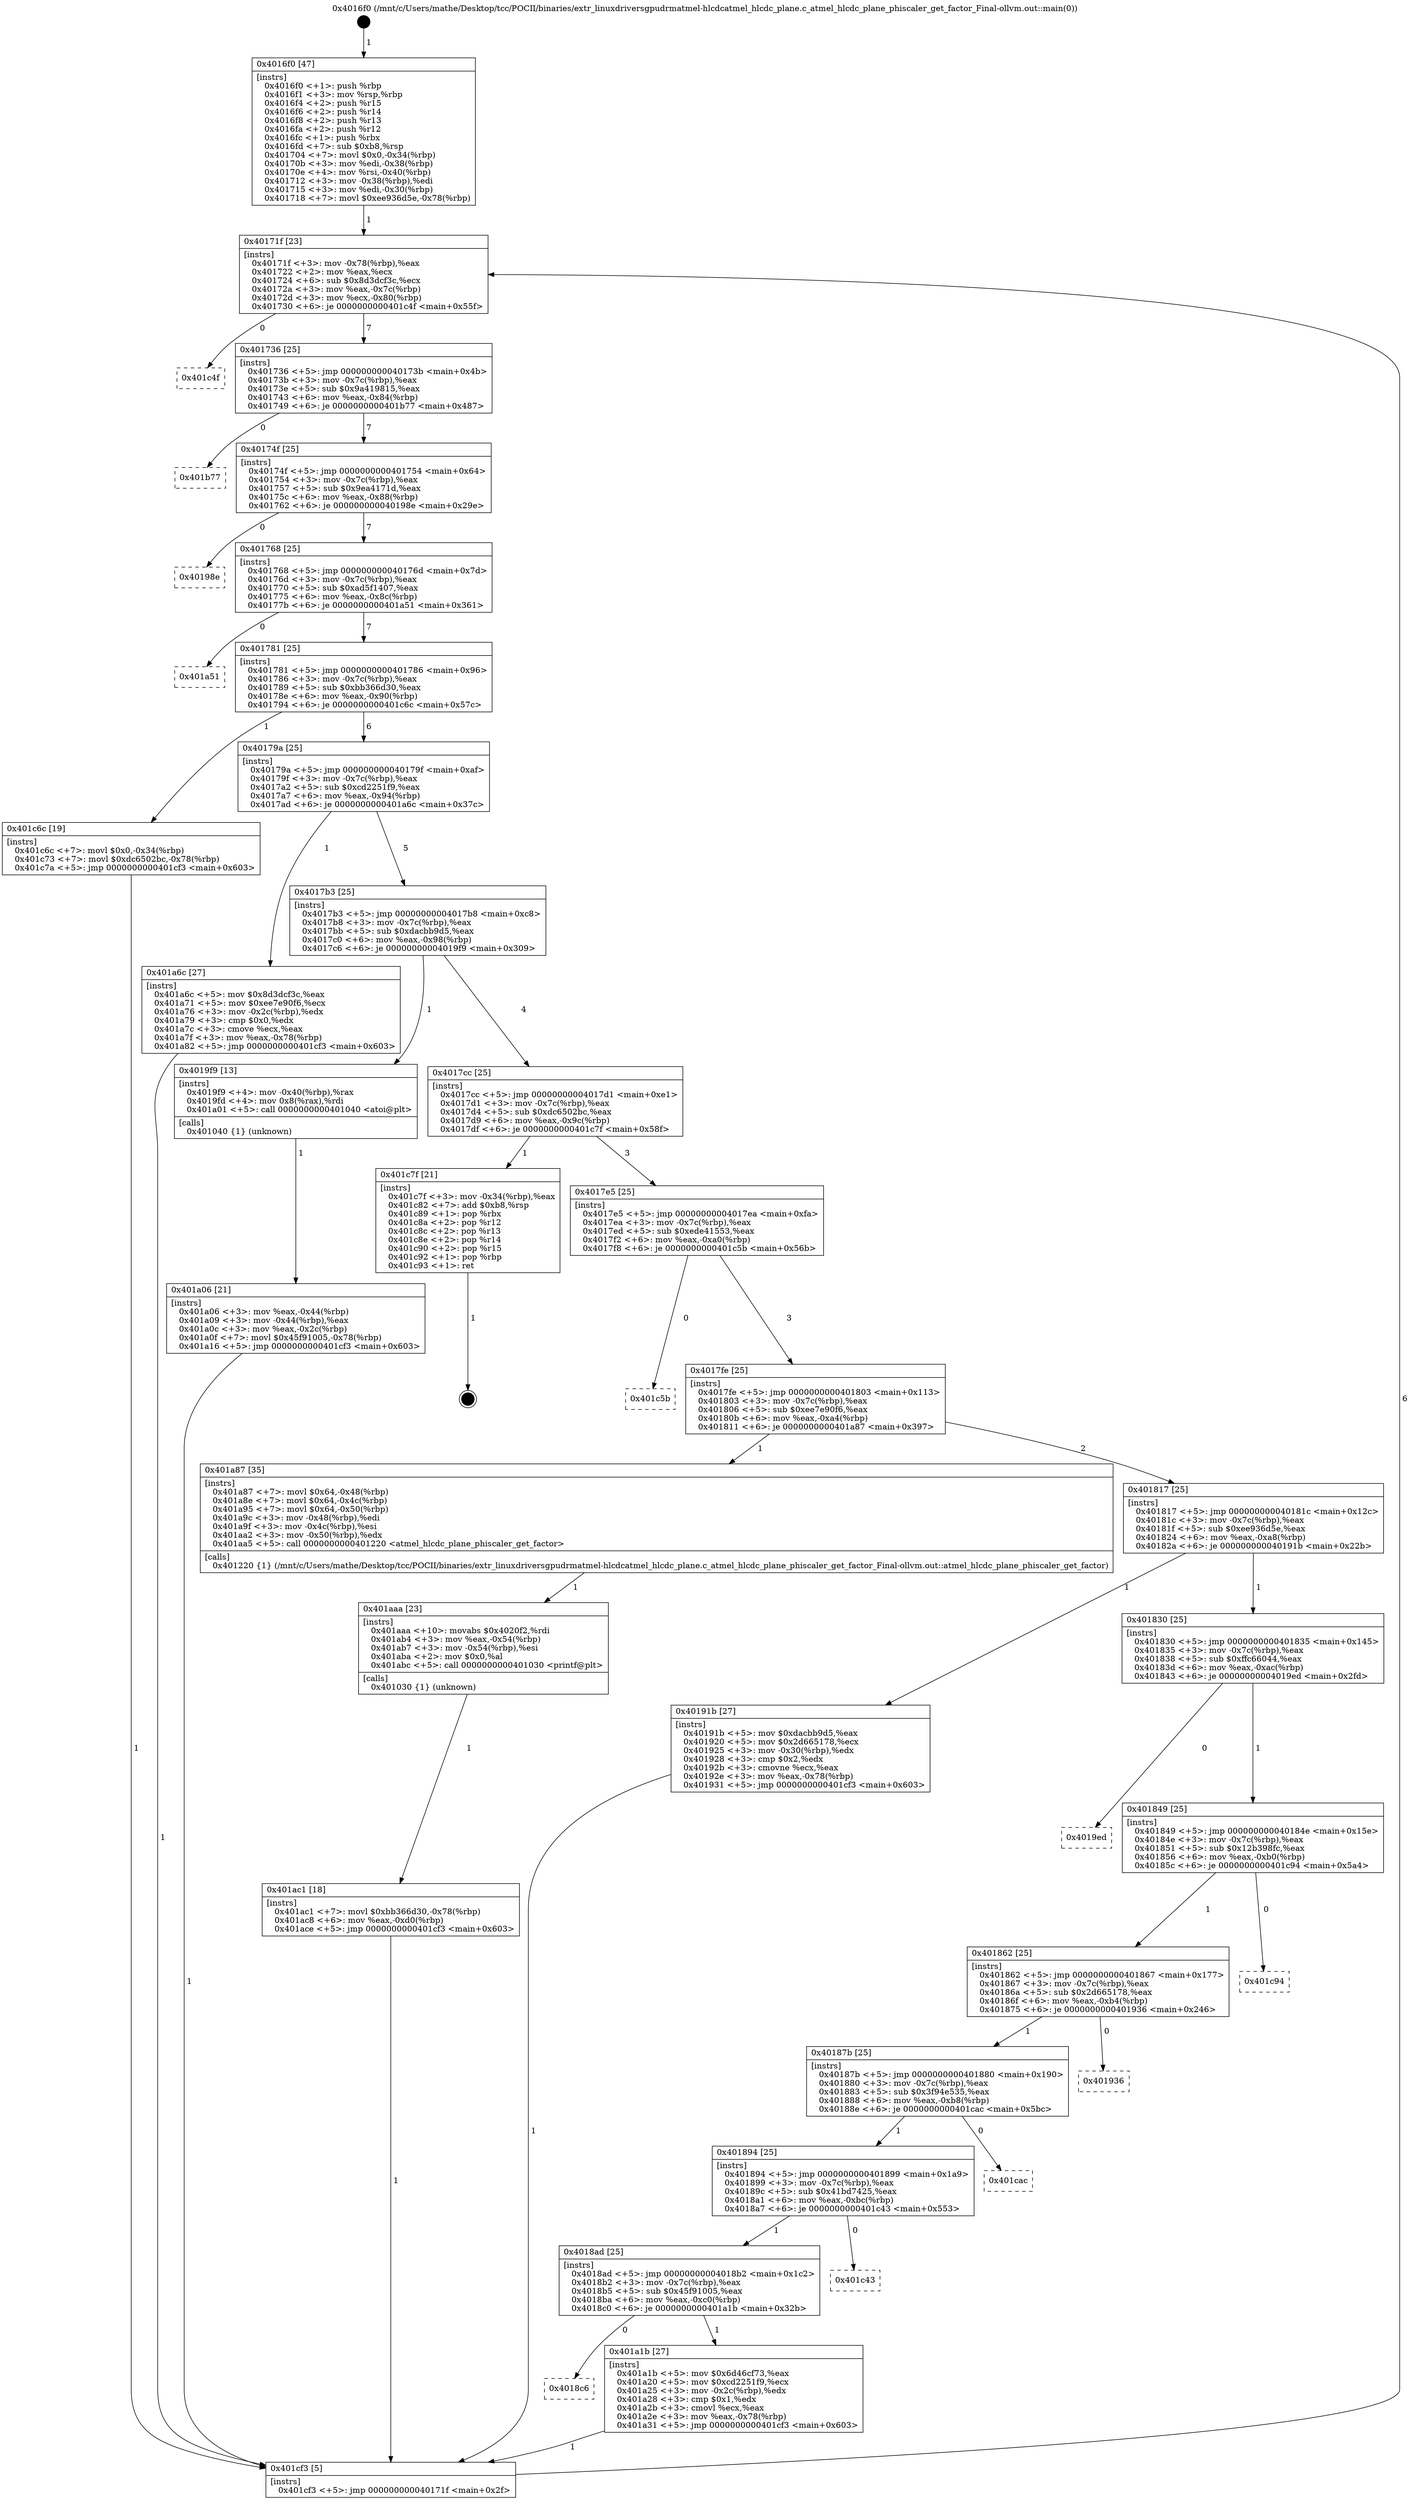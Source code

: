 digraph "0x4016f0" {
  label = "0x4016f0 (/mnt/c/Users/mathe/Desktop/tcc/POCII/binaries/extr_linuxdriversgpudrmatmel-hlcdcatmel_hlcdc_plane.c_atmel_hlcdc_plane_phiscaler_get_factor_Final-ollvm.out::main(0))"
  labelloc = "t"
  node[shape=record]

  Entry [label="",width=0.3,height=0.3,shape=circle,fillcolor=black,style=filled]
  "0x40171f" [label="{
     0x40171f [23]\l
     | [instrs]\l
     &nbsp;&nbsp;0x40171f \<+3\>: mov -0x78(%rbp),%eax\l
     &nbsp;&nbsp;0x401722 \<+2\>: mov %eax,%ecx\l
     &nbsp;&nbsp;0x401724 \<+6\>: sub $0x8d3dcf3c,%ecx\l
     &nbsp;&nbsp;0x40172a \<+3\>: mov %eax,-0x7c(%rbp)\l
     &nbsp;&nbsp;0x40172d \<+3\>: mov %ecx,-0x80(%rbp)\l
     &nbsp;&nbsp;0x401730 \<+6\>: je 0000000000401c4f \<main+0x55f\>\l
  }"]
  "0x401c4f" [label="{
     0x401c4f\l
  }", style=dashed]
  "0x401736" [label="{
     0x401736 [25]\l
     | [instrs]\l
     &nbsp;&nbsp;0x401736 \<+5\>: jmp 000000000040173b \<main+0x4b\>\l
     &nbsp;&nbsp;0x40173b \<+3\>: mov -0x7c(%rbp),%eax\l
     &nbsp;&nbsp;0x40173e \<+5\>: sub $0x9a419815,%eax\l
     &nbsp;&nbsp;0x401743 \<+6\>: mov %eax,-0x84(%rbp)\l
     &nbsp;&nbsp;0x401749 \<+6\>: je 0000000000401b77 \<main+0x487\>\l
  }"]
  Exit [label="",width=0.3,height=0.3,shape=circle,fillcolor=black,style=filled,peripheries=2]
  "0x401b77" [label="{
     0x401b77\l
  }", style=dashed]
  "0x40174f" [label="{
     0x40174f [25]\l
     | [instrs]\l
     &nbsp;&nbsp;0x40174f \<+5\>: jmp 0000000000401754 \<main+0x64\>\l
     &nbsp;&nbsp;0x401754 \<+3\>: mov -0x7c(%rbp),%eax\l
     &nbsp;&nbsp;0x401757 \<+5\>: sub $0x9ea4171d,%eax\l
     &nbsp;&nbsp;0x40175c \<+6\>: mov %eax,-0x88(%rbp)\l
     &nbsp;&nbsp;0x401762 \<+6\>: je 000000000040198e \<main+0x29e\>\l
  }"]
  "0x401ac1" [label="{
     0x401ac1 [18]\l
     | [instrs]\l
     &nbsp;&nbsp;0x401ac1 \<+7\>: movl $0xbb366d30,-0x78(%rbp)\l
     &nbsp;&nbsp;0x401ac8 \<+6\>: mov %eax,-0xd0(%rbp)\l
     &nbsp;&nbsp;0x401ace \<+5\>: jmp 0000000000401cf3 \<main+0x603\>\l
  }"]
  "0x40198e" [label="{
     0x40198e\l
  }", style=dashed]
  "0x401768" [label="{
     0x401768 [25]\l
     | [instrs]\l
     &nbsp;&nbsp;0x401768 \<+5\>: jmp 000000000040176d \<main+0x7d\>\l
     &nbsp;&nbsp;0x40176d \<+3\>: mov -0x7c(%rbp),%eax\l
     &nbsp;&nbsp;0x401770 \<+5\>: sub $0xad5f1407,%eax\l
     &nbsp;&nbsp;0x401775 \<+6\>: mov %eax,-0x8c(%rbp)\l
     &nbsp;&nbsp;0x40177b \<+6\>: je 0000000000401a51 \<main+0x361\>\l
  }"]
  "0x401aaa" [label="{
     0x401aaa [23]\l
     | [instrs]\l
     &nbsp;&nbsp;0x401aaa \<+10\>: movabs $0x4020f2,%rdi\l
     &nbsp;&nbsp;0x401ab4 \<+3\>: mov %eax,-0x54(%rbp)\l
     &nbsp;&nbsp;0x401ab7 \<+3\>: mov -0x54(%rbp),%esi\l
     &nbsp;&nbsp;0x401aba \<+2\>: mov $0x0,%al\l
     &nbsp;&nbsp;0x401abc \<+5\>: call 0000000000401030 \<printf@plt\>\l
     | [calls]\l
     &nbsp;&nbsp;0x401030 \{1\} (unknown)\l
  }"]
  "0x401a51" [label="{
     0x401a51\l
  }", style=dashed]
  "0x401781" [label="{
     0x401781 [25]\l
     | [instrs]\l
     &nbsp;&nbsp;0x401781 \<+5\>: jmp 0000000000401786 \<main+0x96\>\l
     &nbsp;&nbsp;0x401786 \<+3\>: mov -0x7c(%rbp),%eax\l
     &nbsp;&nbsp;0x401789 \<+5\>: sub $0xbb366d30,%eax\l
     &nbsp;&nbsp;0x40178e \<+6\>: mov %eax,-0x90(%rbp)\l
     &nbsp;&nbsp;0x401794 \<+6\>: je 0000000000401c6c \<main+0x57c\>\l
  }"]
  "0x4018c6" [label="{
     0x4018c6\l
  }", style=dashed]
  "0x401c6c" [label="{
     0x401c6c [19]\l
     | [instrs]\l
     &nbsp;&nbsp;0x401c6c \<+7\>: movl $0x0,-0x34(%rbp)\l
     &nbsp;&nbsp;0x401c73 \<+7\>: movl $0xdc6502bc,-0x78(%rbp)\l
     &nbsp;&nbsp;0x401c7a \<+5\>: jmp 0000000000401cf3 \<main+0x603\>\l
  }"]
  "0x40179a" [label="{
     0x40179a [25]\l
     | [instrs]\l
     &nbsp;&nbsp;0x40179a \<+5\>: jmp 000000000040179f \<main+0xaf\>\l
     &nbsp;&nbsp;0x40179f \<+3\>: mov -0x7c(%rbp),%eax\l
     &nbsp;&nbsp;0x4017a2 \<+5\>: sub $0xcd2251f9,%eax\l
     &nbsp;&nbsp;0x4017a7 \<+6\>: mov %eax,-0x94(%rbp)\l
     &nbsp;&nbsp;0x4017ad \<+6\>: je 0000000000401a6c \<main+0x37c\>\l
  }"]
  "0x401a1b" [label="{
     0x401a1b [27]\l
     | [instrs]\l
     &nbsp;&nbsp;0x401a1b \<+5\>: mov $0x6d46cf73,%eax\l
     &nbsp;&nbsp;0x401a20 \<+5\>: mov $0xcd2251f9,%ecx\l
     &nbsp;&nbsp;0x401a25 \<+3\>: mov -0x2c(%rbp),%edx\l
     &nbsp;&nbsp;0x401a28 \<+3\>: cmp $0x1,%edx\l
     &nbsp;&nbsp;0x401a2b \<+3\>: cmovl %ecx,%eax\l
     &nbsp;&nbsp;0x401a2e \<+3\>: mov %eax,-0x78(%rbp)\l
     &nbsp;&nbsp;0x401a31 \<+5\>: jmp 0000000000401cf3 \<main+0x603\>\l
  }"]
  "0x401a6c" [label="{
     0x401a6c [27]\l
     | [instrs]\l
     &nbsp;&nbsp;0x401a6c \<+5\>: mov $0x8d3dcf3c,%eax\l
     &nbsp;&nbsp;0x401a71 \<+5\>: mov $0xee7e90f6,%ecx\l
     &nbsp;&nbsp;0x401a76 \<+3\>: mov -0x2c(%rbp),%edx\l
     &nbsp;&nbsp;0x401a79 \<+3\>: cmp $0x0,%edx\l
     &nbsp;&nbsp;0x401a7c \<+3\>: cmove %ecx,%eax\l
     &nbsp;&nbsp;0x401a7f \<+3\>: mov %eax,-0x78(%rbp)\l
     &nbsp;&nbsp;0x401a82 \<+5\>: jmp 0000000000401cf3 \<main+0x603\>\l
  }"]
  "0x4017b3" [label="{
     0x4017b3 [25]\l
     | [instrs]\l
     &nbsp;&nbsp;0x4017b3 \<+5\>: jmp 00000000004017b8 \<main+0xc8\>\l
     &nbsp;&nbsp;0x4017b8 \<+3\>: mov -0x7c(%rbp),%eax\l
     &nbsp;&nbsp;0x4017bb \<+5\>: sub $0xdacbb9d5,%eax\l
     &nbsp;&nbsp;0x4017c0 \<+6\>: mov %eax,-0x98(%rbp)\l
     &nbsp;&nbsp;0x4017c6 \<+6\>: je 00000000004019f9 \<main+0x309\>\l
  }"]
  "0x4018ad" [label="{
     0x4018ad [25]\l
     | [instrs]\l
     &nbsp;&nbsp;0x4018ad \<+5\>: jmp 00000000004018b2 \<main+0x1c2\>\l
     &nbsp;&nbsp;0x4018b2 \<+3\>: mov -0x7c(%rbp),%eax\l
     &nbsp;&nbsp;0x4018b5 \<+5\>: sub $0x45f91005,%eax\l
     &nbsp;&nbsp;0x4018ba \<+6\>: mov %eax,-0xc0(%rbp)\l
     &nbsp;&nbsp;0x4018c0 \<+6\>: je 0000000000401a1b \<main+0x32b\>\l
  }"]
  "0x4019f9" [label="{
     0x4019f9 [13]\l
     | [instrs]\l
     &nbsp;&nbsp;0x4019f9 \<+4\>: mov -0x40(%rbp),%rax\l
     &nbsp;&nbsp;0x4019fd \<+4\>: mov 0x8(%rax),%rdi\l
     &nbsp;&nbsp;0x401a01 \<+5\>: call 0000000000401040 \<atoi@plt\>\l
     | [calls]\l
     &nbsp;&nbsp;0x401040 \{1\} (unknown)\l
  }"]
  "0x4017cc" [label="{
     0x4017cc [25]\l
     | [instrs]\l
     &nbsp;&nbsp;0x4017cc \<+5\>: jmp 00000000004017d1 \<main+0xe1\>\l
     &nbsp;&nbsp;0x4017d1 \<+3\>: mov -0x7c(%rbp),%eax\l
     &nbsp;&nbsp;0x4017d4 \<+5\>: sub $0xdc6502bc,%eax\l
     &nbsp;&nbsp;0x4017d9 \<+6\>: mov %eax,-0x9c(%rbp)\l
     &nbsp;&nbsp;0x4017df \<+6\>: je 0000000000401c7f \<main+0x58f\>\l
  }"]
  "0x401c43" [label="{
     0x401c43\l
  }", style=dashed]
  "0x401c7f" [label="{
     0x401c7f [21]\l
     | [instrs]\l
     &nbsp;&nbsp;0x401c7f \<+3\>: mov -0x34(%rbp),%eax\l
     &nbsp;&nbsp;0x401c82 \<+7\>: add $0xb8,%rsp\l
     &nbsp;&nbsp;0x401c89 \<+1\>: pop %rbx\l
     &nbsp;&nbsp;0x401c8a \<+2\>: pop %r12\l
     &nbsp;&nbsp;0x401c8c \<+2\>: pop %r13\l
     &nbsp;&nbsp;0x401c8e \<+2\>: pop %r14\l
     &nbsp;&nbsp;0x401c90 \<+2\>: pop %r15\l
     &nbsp;&nbsp;0x401c92 \<+1\>: pop %rbp\l
     &nbsp;&nbsp;0x401c93 \<+1\>: ret\l
  }"]
  "0x4017e5" [label="{
     0x4017e5 [25]\l
     | [instrs]\l
     &nbsp;&nbsp;0x4017e5 \<+5\>: jmp 00000000004017ea \<main+0xfa\>\l
     &nbsp;&nbsp;0x4017ea \<+3\>: mov -0x7c(%rbp),%eax\l
     &nbsp;&nbsp;0x4017ed \<+5\>: sub $0xede41553,%eax\l
     &nbsp;&nbsp;0x4017f2 \<+6\>: mov %eax,-0xa0(%rbp)\l
     &nbsp;&nbsp;0x4017f8 \<+6\>: je 0000000000401c5b \<main+0x56b\>\l
  }"]
  "0x401894" [label="{
     0x401894 [25]\l
     | [instrs]\l
     &nbsp;&nbsp;0x401894 \<+5\>: jmp 0000000000401899 \<main+0x1a9\>\l
     &nbsp;&nbsp;0x401899 \<+3\>: mov -0x7c(%rbp),%eax\l
     &nbsp;&nbsp;0x40189c \<+5\>: sub $0x41bd7425,%eax\l
     &nbsp;&nbsp;0x4018a1 \<+6\>: mov %eax,-0xbc(%rbp)\l
     &nbsp;&nbsp;0x4018a7 \<+6\>: je 0000000000401c43 \<main+0x553\>\l
  }"]
  "0x401c5b" [label="{
     0x401c5b\l
  }", style=dashed]
  "0x4017fe" [label="{
     0x4017fe [25]\l
     | [instrs]\l
     &nbsp;&nbsp;0x4017fe \<+5\>: jmp 0000000000401803 \<main+0x113\>\l
     &nbsp;&nbsp;0x401803 \<+3\>: mov -0x7c(%rbp),%eax\l
     &nbsp;&nbsp;0x401806 \<+5\>: sub $0xee7e90f6,%eax\l
     &nbsp;&nbsp;0x40180b \<+6\>: mov %eax,-0xa4(%rbp)\l
     &nbsp;&nbsp;0x401811 \<+6\>: je 0000000000401a87 \<main+0x397\>\l
  }"]
  "0x401cac" [label="{
     0x401cac\l
  }", style=dashed]
  "0x401a87" [label="{
     0x401a87 [35]\l
     | [instrs]\l
     &nbsp;&nbsp;0x401a87 \<+7\>: movl $0x64,-0x48(%rbp)\l
     &nbsp;&nbsp;0x401a8e \<+7\>: movl $0x64,-0x4c(%rbp)\l
     &nbsp;&nbsp;0x401a95 \<+7\>: movl $0x64,-0x50(%rbp)\l
     &nbsp;&nbsp;0x401a9c \<+3\>: mov -0x48(%rbp),%edi\l
     &nbsp;&nbsp;0x401a9f \<+3\>: mov -0x4c(%rbp),%esi\l
     &nbsp;&nbsp;0x401aa2 \<+3\>: mov -0x50(%rbp),%edx\l
     &nbsp;&nbsp;0x401aa5 \<+5\>: call 0000000000401220 \<atmel_hlcdc_plane_phiscaler_get_factor\>\l
     | [calls]\l
     &nbsp;&nbsp;0x401220 \{1\} (/mnt/c/Users/mathe/Desktop/tcc/POCII/binaries/extr_linuxdriversgpudrmatmel-hlcdcatmel_hlcdc_plane.c_atmel_hlcdc_plane_phiscaler_get_factor_Final-ollvm.out::atmel_hlcdc_plane_phiscaler_get_factor)\l
  }"]
  "0x401817" [label="{
     0x401817 [25]\l
     | [instrs]\l
     &nbsp;&nbsp;0x401817 \<+5\>: jmp 000000000040181c \<main+0x12c\>\l
     &nbsp;&nbsp;0x40181c \<+3\>: mov -0x7c(%rbp),%eax\l
     &nbsp;&nbsp;0x40181f \<+5\>: sub $0xee936d5e,%eax\l
     &nbsp;&nbsp;0x401824 \<+6\>: mov %eax,-0xa8(%rbp)\l
     &nbsp;&nbsp;0x40182a \<+6\>: je 000000000040191b \<main+0x22b\>\l
  }"]
  "0x40187b" [label="{
     0x40187b [25]\l
     | [instrs]\l
     &nbsp;&nbsp;0x40187b \<+5\>: jmp 0000000000401880 \<main+0x190\>\l
     &nbsp;&nbsp;0x401880 \<+3\>: mov -0x7c(%rbp),%eax\l
     &nbsp;&nbsp;0x401883 \<+5\>: sub $0x3f94e535,%eax\l
     &nbsp;&nbsp;0x401888 \<+6\>: mov %eax,-0xb8(%rbp)\l
     &nbsp;&nbsp;0x40188e \<+6\>: je 0000000000401cac \<main+0x5bc\>\l
  }"]
  "0x40191b" [label="{
     0x40191b [27]\l
     | [instrs]\l
     &nbsp;&nbsp;0x40191b \<+5\>: mov $0xdacbb9d5,%eax\l
     &nbsp;&nbsp;0x401920 \<+5\>: mov $0x2d665178,%ecx\l
     &nbsp;&nbsp;0x401925 \<+3\>: mov -0x30(%rbp),%edx\l
     &nbsp;&nbsp;0x401928 \<+3\>: cmp $0x2,%edx\l
     &nbsp;&nbsp;0x40192b \<+3\>: cmovne %ecx,%eax\l
     &nbsp;&nbsp;0x40192e \<+3\>: mov %eax,-0x78(%rbp)\l
     &nbsp;&nbsp;0x401931 \<+5\>: jmp 0000000000401cf3 \<main+0x603\>\l
  }"]
  "0x401830" [label="{
     0x401830 [25]\l
     | [instrs]\l
     &nbsp;&nbsp;0x401830 \<+5\>: jmp 0000000000401835 \<main+0x145\>\l
     &nbsp;&nbsp;0x401835 \<+3\>: mov -0x7c(%rbp),%eax\l
     &nbsp;&nbsp;0x401838 \<+5\>: sub $0xffc66044,%eax\l
     &nbsp;&nbsp;0x40183d \<+6\>: mov %eax,-0xac(%rbp)\l
     &nbsp;&nbsp;0x401843 \<+6\>: je 00000000004019ed \<main+0x2fd\>\l
  }"]
  "0x401cf3" [label="{
     0x401cf3 [5]\l
     | [instrs]\l
     &nbsp;&nbsp;0x401cf3 \<+5\>: jmp 000000000040171f \<main+0x2f\>\l
  }"]
  "0x4016f0" [label="{
     0x4016f0 [47]\l
     | [instrs]\l
     &nbsp;&nbsp;0x4016f0 \<+1\>: push %rbp\l
     &nbsp;&nbsp;0x4016f1 \<+3\>: mov %rsp,%rbp\l
     &nbsp;&nbsp;0x4016f4 \<+2\>: push %r15\l
     &nbsp;&nbsp;0x4016f6 \<+2\>: push %r14\l
     &nbsp;&nbsp;0x4016f8 \<+2\>: push %r13\l
     &nbsp;&nbsp;0x4016fa \<+2\>: push %r12\l
     &nbsp;&nbsp;0x4016fc \<+1\>: push %rbx\l
     &nbsp;&nbsp;0x4016fd \<+7\>: sub $0xb8,%rsp\l
     &nbsp;&nbsp;0x401704 \<+7\>: movl $0x0,-0x34(%rbp)\l
     &nbsp;&nbsp;0x40170b \<+3\>: mov %edi,-0x38(%rbp)\l
     &nbsp;&nbsp;0x40170e \<+4\>: mov %rsi,-0x40(%rbp)\l
     &nbsp;&nbsp;0x401712 \<+3\>: mov -0x38(%rbp),%edi\l
     &nbsp;&nbsp;0x401715 \<+3\>: mov %edi,-0x30(%rbp)\l
     &nbsp;&nbsp;0x401718 \<+7\>: movl $0xee936d5e,-0x78(%rbp)\l
  }"]
  "0x401a06" [label="{
     0x401a06 [21]\l
     | [instrs]\l
     &nbsp;&nbsp;0x401a06 \<+3\>: mov %eax,-0x44(%rbp)\l
     &nbsp;&nbsp;0x401a09 \<+3\>: mov -0x44(%rbp),%eax\l
     &nbsp;&nbsp;0x401a0c \<+3\>: mov %eax,-0x2c(%rbp)\l
     &nbsp;&nbsp;0x401a0f \<+7\>: movl $0x45f91005,-0x78(%rbp)\l
     &nbsp;&nbsp;0x401a16 \<+5\>: jmp 0000000000401cf3 \<main+0x603\>\l
  }"]
  "0x401936" [label="{
     0x401936\l
  }", style=dashed]
  "0x4019ed" [label="{
     0x4019ed\l
  }", style=dashed]
  "0x401849" [label="{
     0x401849 [25]\l
     | [instrs]\l
     &nbsp;&nbsp;0x401849 \<+5\>: jmp 000000000040184e \<main+0x15e\>\l
     &nbsp;&nbsp;0x40184e \<+3\>: mov -0x7c(%rbp),%eax\l
     &nbsp;&nbsp;0x401851 \<+5\>: sub $0x12b398fc,%eax\l
     &nbsp;&nbsp;0x401856 \<+6\>: mov %eax,-0xb0(%rbp)\l
     &nbsp;&nbsp;0x40185c \<+6\>: je 0000000000401c94 \<main+0x5a4\>\l
  }"]
  "0x401862" [label="{
     0x401862 [25]\l
     | [instrs]\l
     &nbsp;&nbsp;0x401862 \<+5\>: jmp 0000000000401867 \<main+0x177\>\l
     &nbsp;&nbsp;0x401867 \<+3\>: mov -0x7c(%rbp),%eax\l
     &nbsp;&nbsp;0x40186a \<+5\>: sub $0x2d665178,%eax\l
     &nbsp;&nbsp;0x40186f \<+6\>: mov %eax,-0xb4(%rbp)\l
     &nbsp;&nbsp;0x401875 \<+6\>: je 0000000000401936 \<main+0x246\>\l
  }"]
  "0x401c94" [label="{
     0x401c94\l
  }", style=dashed]
  Entry -> "0x4016f0" [label=" 1"]
  "0x40171f" -> "0x401c4f" [label=" 0"]
  "0x40171f" -> "0x401736" [label=" 7"]
  "0x401c7f" -> Exit [label=" 1"]
  "0x401736" -> "0x401b77" [label=" 0"]
  "0x401736" -> "0x40174f" [label=" 7"]
  "0x401c6c" -> "0x401cf3" [label=" 1"]
  "0x40174f" -> "0x40198e" [label=" 0"]
  "0x40174f" -> "0x401768" [label=" 7"]
  "0x401ac1" -> "0x401cf3" [label=" 1"]
  "0x401768" -> "0x401a51" [label=" 0"]
  "0x401768" -> "0x401781" [label=" 7"]
  "0x401aaa" -> "0x401ac1" [label=" 1"]
  "0x401781" -> "0x401c6c" [label=" 1"]
  "0x401781" -> "0x40179a" [label=" 6"]
  "0x401a87" -> "0x401aaa" [label=" 1"]
  "0x40179a" -> "0x401a6c" [label=" 1"]
  "0x40179a" -> "0x4017b3" [label=" 5"]
  "0x401a6c" -> "0x401cf3" [label=" 1"]
  "0x4017b3" -> "0x4019f9" [label=" 1"]
  "0x4017b3" -> "0x4017cc" [label=" 4"]
  "0x4018ad" -> "0x4018c6" [label=" 0"]
  "0x4017cc" -> "0x401c7f" [label=" 1"]
  "0x4017cc" -> "0x4017e5" [label=" 3"]
  "0x4018ad" -> "0x401a1b" [label=" 1"]
  "0x4017e5" -> "0x401c5b" [label=" 0"]
  "0x4017e5" -> "0x4017fe" [label=" 3"]
  "0x401894" -> "0x4018ad" [label=" 1"]
  "0x4017fe" -> "0x401a87" [label=" 1"]
  "0x4017fe" -> "0x401817" [label=" 2"]
  "0x401894" -> "0x401c43" [label=" 0"]
  "0x401817" -> "0x40191b" [label=" 1"]
  "0x401817" -> "0x401830" [label=" 1"]
  "0x40191b" -> "0x401cf3" [label=" 1"]
  "0x4016f0" -> "0x40171f" [label=" 1"]
  "0x401cf3" -> "0x40171f" [label=" 6"]
  "0x4019f9" -> "0x401a06" [label=" 1"]
  "0x401a06" -> "0x401cf3" [label=" 1"]
  "0x40187b" -> "0x401894" [label=" 1"]
  "0x401830" -> "0x4019ed" [label=" 0"]
  "0x401830" -> "0x401849" [label=" 1"]
  "0x40187b" -> "0x401cac" [label=" 0"]
  "0x401849" -> "0x401c94" [label=" 0"]
  "0x401849" -> "0x401862" [label=" 1"]
  "0x401a1b" -> "0x401cf3" [label=" 1"]
  "0x401862" -> "0x401936" [label=" 0"]
  "0x401862" -> "0x40187b" [label=" 1"]
}
